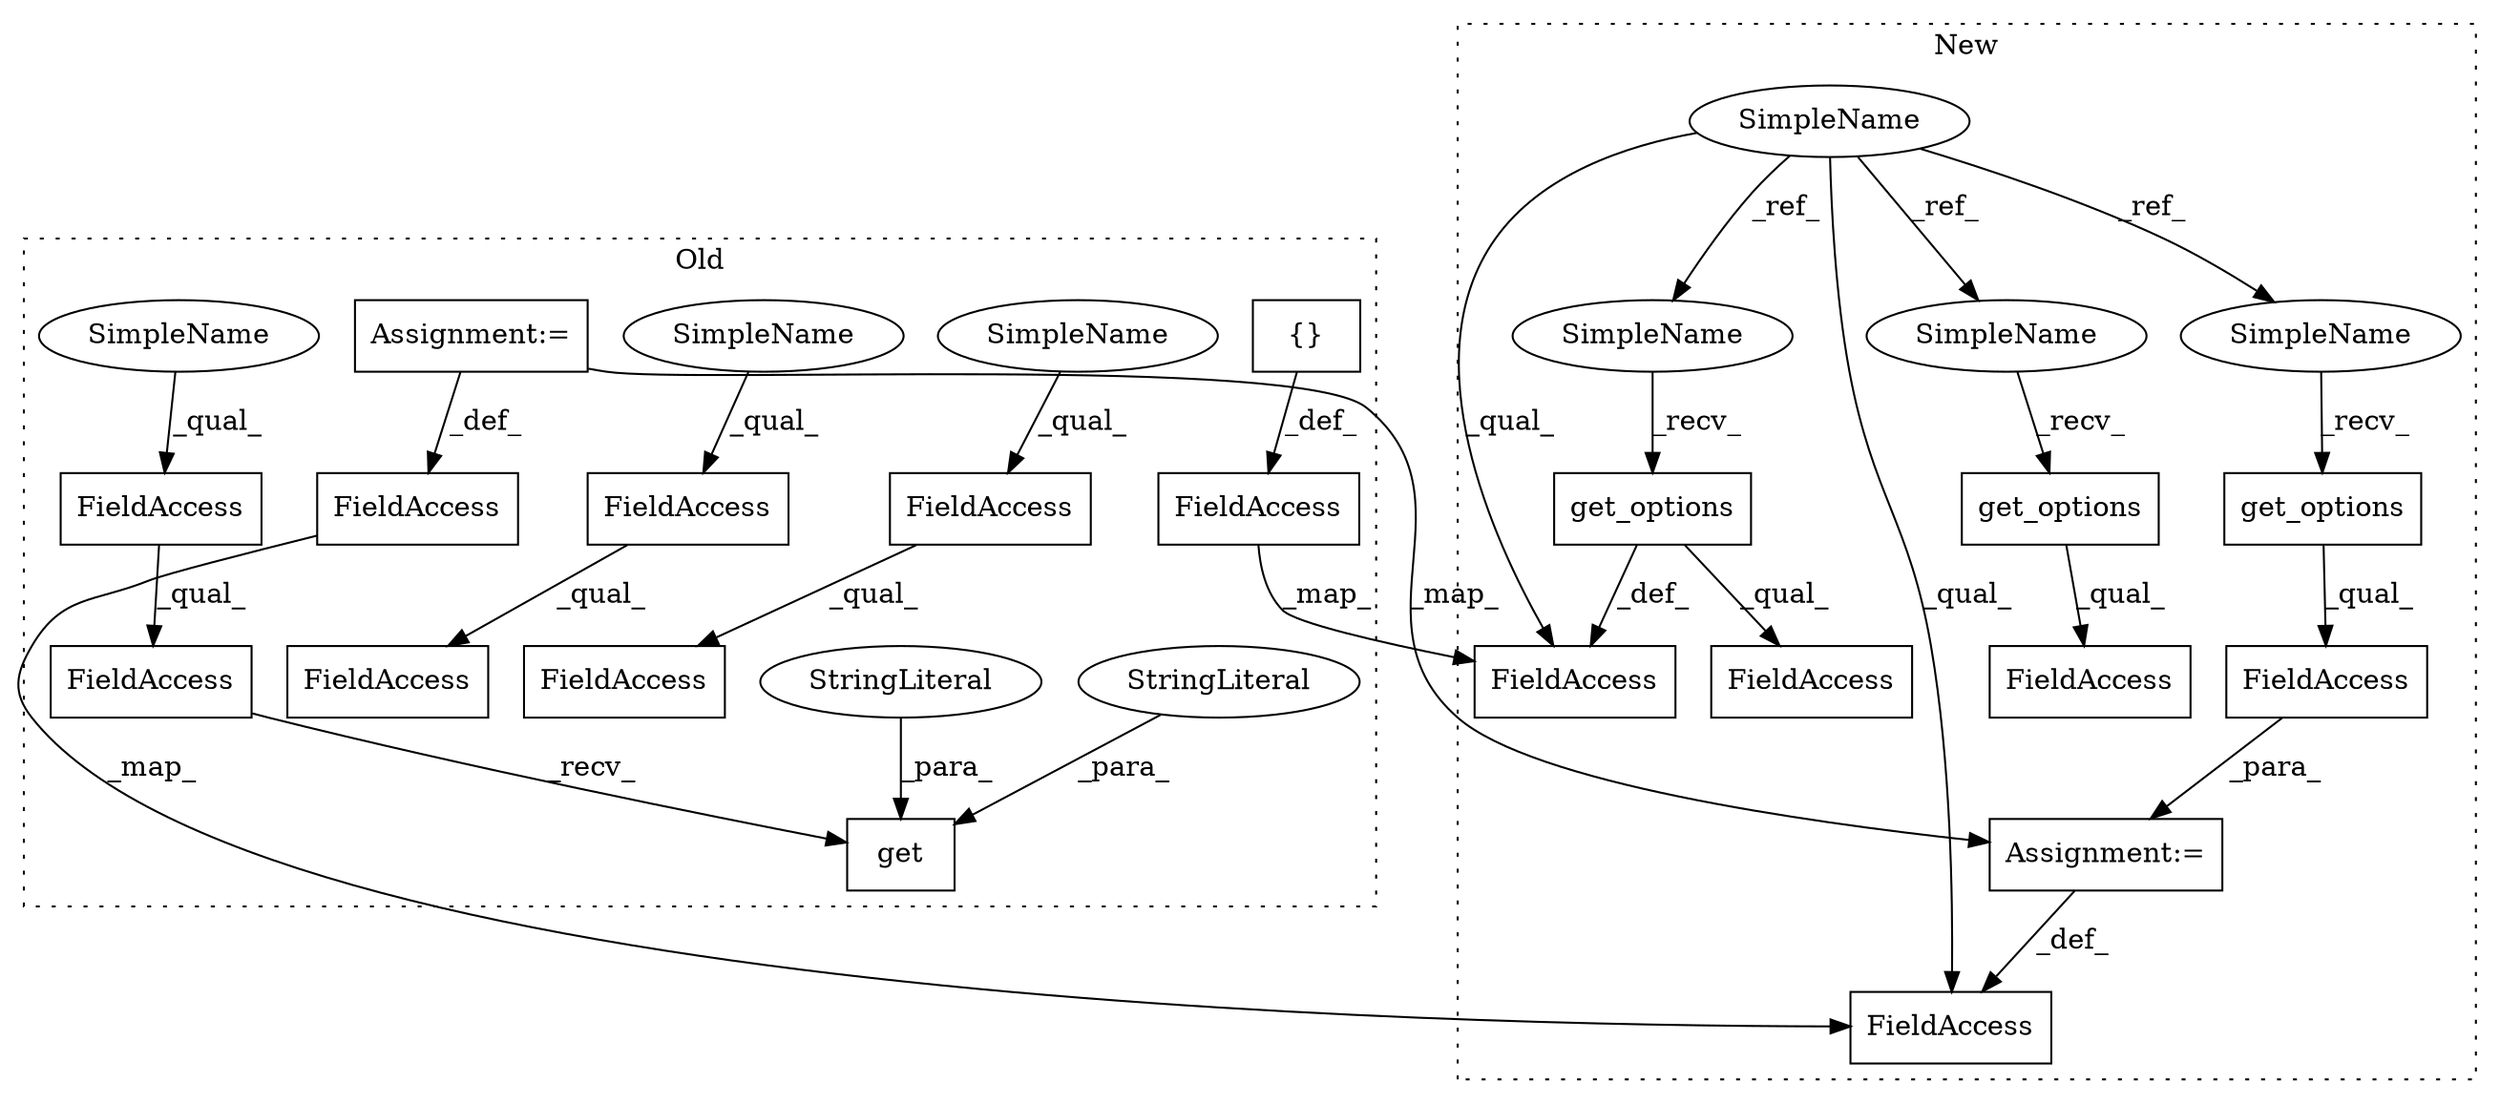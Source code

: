 digraph G {
subgraph cluster0 {
1 [label="get" a="32" s="8599,8645" l="4,1" shape="box"];
3 [label="FieldAccess" a="22" s="8579" l="19" shape="box"];
5 [label="StringLiteral" a="45" s="8635" l="10" shape="ellipse"];
6 [label="FieldAccess" a="22" s="8579" l="12" shape="box"];
9 [label="FieldAccess" a="22" s="8805" l="12" shape="box"];
10 [label="FieldAccess" a="22" s="8805" l="20" shape="box"];
13 [label="FieldAccess" a="22" s="8664" l="12" shape="box"];
16 [label="FieldAccess" a="22" s="8326" l="15" shape="box"];
17 [label="StringLiteral" a="45" s="8603" l="18" shape="ellipse"];
18 [label="FieldAccess" a="22" s="8664" l="20" shape="box"];
20 [label="FieldAccess" a="22" s="8789" l="15" shape="box"];
21 [label="{}" a="4" s="8470,8488" l="1,1" shape="box"];
22 [label="Assignment:=" a="7" s="8804" l="1" shape="box"];
27 [label="SimpleName" a="42" s="8664" l="4" shape="ellipse"];
28 [label="SimpleName" a="42" s="8805" l="4" shape="ellipse"];
29 [label="SimpleName" a="42" s="8579" l="4" shape="ellipse"];
label = "Old";
style="dotted";
}
subgraph cluster1 {
2 [label="get_options" a="32" s="8290" l="13" shape="box"];
4 [label="FieldAccess" a="22" s="8285" l="28" shape="box"];
7 [label="SimpleName" a="42" s="8106" l="4" shape="ellipse"];
8 [label="get_options" a="32" s="8339" l="13" shape="box"];
11 [label="FieldAccess" a="22" s="8334" l="27" shape="box"];
12 [label="get_options" a="32" s="8388" l="13" shape="box"];
14 [label="FieldAccess" a="22" s="8383" l="29" shape="box"];
15 [label="FieldAccess" a="22" s="8265" l="15" shape="box"];
19 [label="FieldAccess" a="22" s="8367" l="15" shape="box"];
23 [label="Assignment:=" a="7" s="8382" l="1" shape="box"];
24 [label="SimpleName" a="42" s="8334" l="4" shape="ellipse"];
25 [label="SimpleName" a="42" s="8285" l="4" shape="ellipse"];
26 [label="SimpleName" a="42" s="8383" l="4" shape="ellipse"];
label = "New";
style="dotted";
}
2 -> 15 [label="_def_"];
2 -> 4 [label="_qual_"];
3 -> 1 [label="_recv_"];
5 -> 1 [label="_para_"];
6 -> 3 [label="_qual_"];
7 -> 25 [label="_ref_"];
7 -> 15 [label="_qual_"];
7 -> 26 [label="_ref_"];
7 -> 24 [label="_ref_"];
7 -> 19 [label="_qual_"];
8 -> 11 [label="_qual_"];
9 -> 10 [label="_qual_"];
12 -> 14 [label="_qual_"];
13 -> 18 [label="_qual_"];
14 -> 23 [label="_para_"];
16 -> 15 [label="_map_"];
17 -> 1 [label="_para_"];
20 -> 19 [label="_map_"];
21 -> 16 [label="_def_"];
22 -> 23 [label="_map_"];
22 -> 20 [label="_def_"];
23 -> 19 [label="_def_"];
24 -> 8 [label="_recv_"];
25 -> 2 [label="_recv_"];
26 -> 12 [label="_recv_"];
27 -> 13 [label="_qual_"];
28 -> 9 [label="_qual_"];
29 -> 6 [label="_qual_"];
}